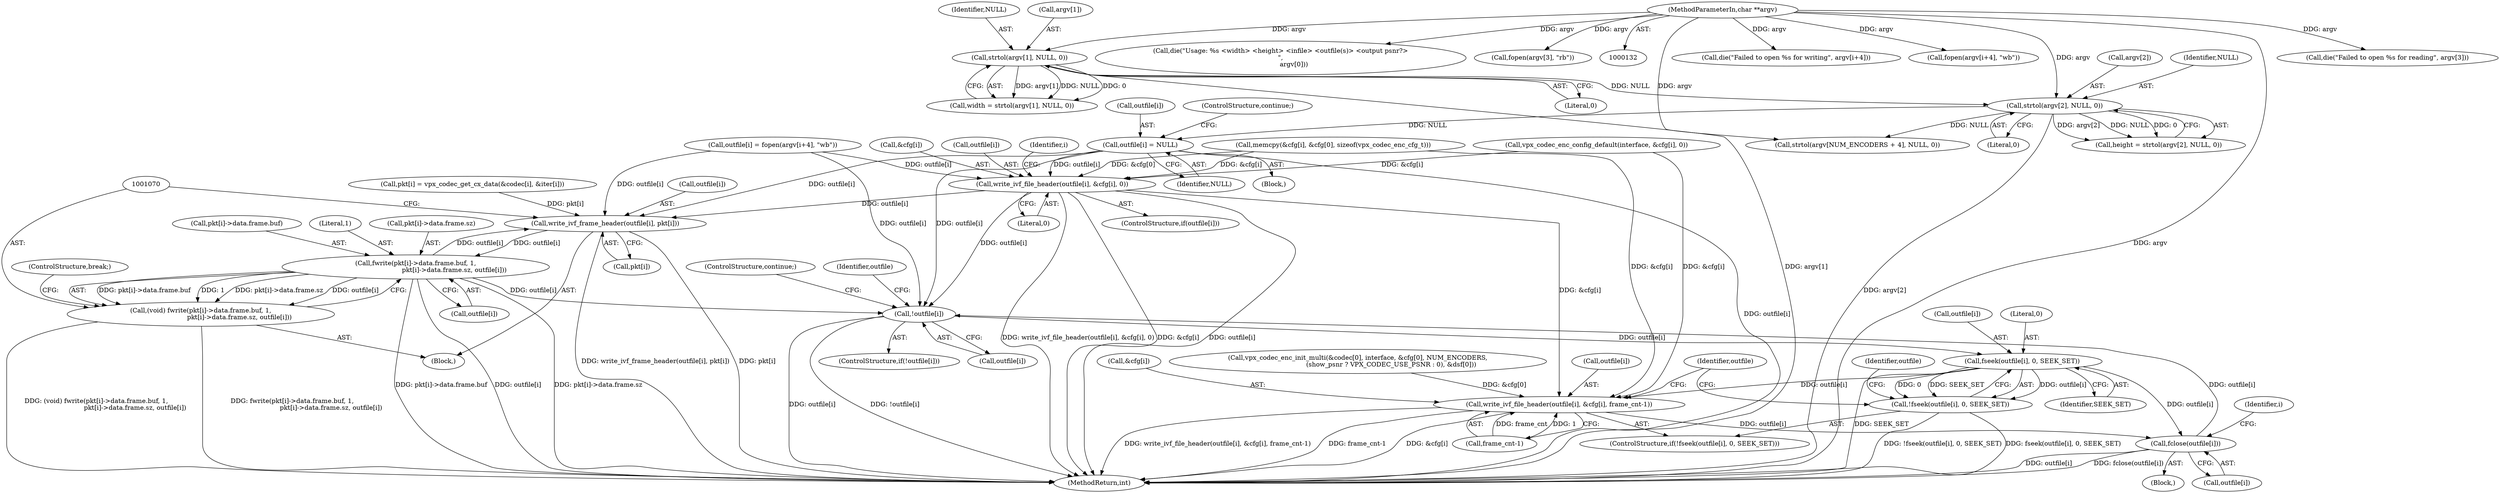 digraph "0_Android_5a9753fca56f0eeb9f61e342b2fccffc364f9426_22@pointer" {
"1000265" [label="(Call,outfile[i] = NULL)"];
"1000209" [label="(Call,strtol(argv[2], NULL, 0))"];
"1000134" [label="(MethodParameterIn,char **argv)"];
"1000201" [label="(Call,strtol(argv[1], NULL, 0))"];
"1000707" [label="(Call,write_ivf_file_header(outfile[i], &cfg[i], 0))"];
"1001062" [label="(Call,write_ivf_frame_header(outfile[i], pkt[i]))"];
"1001071" [label="(Call,fwrite(pkt[i]->data.frame.buf, 1,\n                                      pkt[i]->data.frame.sz, outfile[i]))"];
"1001069" [label="(Call,(void) fwrite(pkt[i]->data.frame.buf, 1,\n                                      pkt[i]->data.frame.sz, outfile[i]))"];
"1001264" [label="(Call,!outfile[i])"];
"1001271" [label="(Call,fseek(outfile[i], 0, SEEK_SET))"];
"1001270" [label="(Call,!fseek(outfile[i], 0, SEEK_SET))"];
"1001277" [label="(Call,write_ivf_file_header(outfile[i], &cfg[i], frame_cnt-1))"];
"1001288" [label="(Call,fclose(outfile[i]))"];
"1001268" [label="(ControlStructure,continue;)"];
"1000284" [label="(Call,die(\"Failed to open %s for writing\", argv[i+4]))"];
"1001062" [label="(Call,write_ivf_frame_header(outfile[i], pkt[i]))"];
"1001060" [label="(Block,)"];
"1000707" [label="(Call,write_ivf_file_header(outfile[i], &cfg[i], 0))"];
"1000277" [label="(Call,fopen(argv[i+4], \"wb\"))"];
"1000202" [label="(Call,argv[1])"];
"1001263" [label="(ControlStructure,if(!outfile[i]))"];
"1001082" [label="(Call,pkt[i]->data.frame.sz)"];
"1000207" [label="(Call,height = strtol(argv[2], NULL, 0))"];
"1001094" [label="(ControlStructure,break;)"];
"1000491" [label="(Call,memcpy(&cfg[i], &cfg[0], sizeof(vpx_codec_enc_cfg_t)))"];
"1000266" [label="(Call,outfile[i])"];
"1000273" [label="(Call,outfile[i] = fopen(argv[i+4], \"wb\"))"];
"1001277" [label="(Call,write_ivf_file_header(outfile[i], &cfg[i], frame_cnt-1))"];
"1000711" [label="(Call,&cfg[i])"];
"1001290" [label="(Identifier,outfile)"];
"1000134" [label="(MethodParameterIn,char **argv)"];
"1001072" [label="(Call,pkt[i]->data.frame.buf)"];
"1000209" [label="(Call,strtol(argv[2], NULL, 0))"];
"1001278" [label="(Call,outfile[i])"];
"1000201" [label="(Call,strtol(argv[1], NULL, 0))"];
"1001272" [label="(Call,outfile[i])"];
"1000703" [label="(ControlStructure,if(outfile[i]))"];
"1001091" [label="(Call,outfile[i])"];
"1000315" [label="(Call,vpx_codec_enc_config_default(interface, &cfg[i], 0))"];
"1001279" [label="(Identifier,outfile)"];
"1000206" [label="(Literal,0)"];
"1001037" [label="(Call,pkt[i] = vpx_codec_get_cx_data(&codec[i], &iter[i]))"];
"1000205" [label="(Identifier,NULL)"];
"1000293" [label="(Call,strtol(argv[NUM_ENCODERS + 4], NULL, 0))"];
"1000715" [label="(Literal,0)"];
"1001289" [label="(Call,outfile[i])"];
"1001269" [label="(ControlStructure,if(!fseek(outfile[i], 0, SEEK_SET)))"];
"1001273" [label="(Identifier,outfile)"];
"1001296" [label="(MethodReturn,int)"];
"1000214" [label="(Literal,0)"];
"1001194" [label="(Block,)"];
"1001066" [label="(Call,pkt[i])"];
"1001270" [label="(Call,!fseek(outfile[i], 0, SEEK_SET))"];
"1000270" [label="(ControlStructure,continue;)"];
"1000265" [label="(Call,outfile[i] = NULL)"];
"1001264" [label="(Call,!outfile[i])"];
"1001275" [label="(Literal,0)"];
"1000269" [label="(Identifier,NULL)"];
"1000213" [label="(Identifier,NULL)"];
"1001285" [label="(Call,frame_cnt-1)"];
"1001281" [label="(Call,&cfg[i])"];
"1000244" [label="(Call,die(\"Failed to open %s for reading\", argv[3]))"];
"1001193" [label="(Identifier,i)"];
"1001081" [label="(Literal,1)"];
"1000190" [label="(Call,die(\"Usage: %s <width> <height> <infile> <outfile(s)> <output psnr?>\n\",\n             argv[0]))"];
"1001288" [label="(Call,fclose(outfile[i]))"];
"1001271" [label="(Call,fseek(outfile[i], 0, SEEK_SET))"];
"1001276" [label="(Identifier,SEEK_SET)"];
"1001071" [label="(Call,fwrite(pkt[i]->data.frame.buf, 1,\n                                      pkt[i]->data.frame.sz, outfile[i]))"];
"1001063" [label="(Call,outfile[i])"];
"1001069" [label="(Call,(void) fwrite(pkt[i]->data.frame.buf, 1,\n                                      pkt[i]->data.frame.sz, outfile[i]))"];
"1000210" [label="(Call,argv[2])"];
"1000264" [label="(Block,)"];
"1000708" [label="(Call,outfile[i])"];
"1000702" [label="(Identifier,i)"];
"1000199" [label="(Call,width = strtol(argv[1], NULL, 0))"];
"1001265" [label="(Call,outfile[i])"];
"1000717" [label="(Call,vpx_codec_enc_init_multi(&codec[0], interface, &cfg[0], NUM_ENCODERS,\n                                 (show_psnr ? VPX_CODEC_USE_PSNR : 0), &dsf[0]))"];
"1000239" [label="(Call,fopen(argv[3], \"rb\"))"];
"1000265" -> "1000264"  [label="AST: "];
"1000265" -> "1000269"  [label="CFG: "];
"1000266" -> "1000265"  [label="AST: "];
"1000269" -> "1000265"  [label="AST: "];
"1000270" -> "1000265"  [label="CFG: "];
"1000265" -> "1001296"  [label="DDG: outfile[i]"];
"1000209" -> "1000265"  [label="DDG: NULL"];
"1000265" -> "1000707"  [label="DDG: outfile[i]"];
"1000265" -> "1001062"  [label="DDG: outfile[i]"];
"1000265" -> "1001264"  [label="DDG: outfile[i]"];
"1000209" -> "1000207"  [label="AST: "];
"1000209" -> "1000214"  [label="CFG: "];
"1000210" -> "1000209"  [label="AST: "];
"1000213" -> "1000209"  [label="AST: "];
"1000214" -> "1000209"  [label="AST: "];
"1000207" -> "1000209"  [label="CFG: "];
"1000209" -> "1001296"  [label="DDG: argv[2]"];
"1000209" -> "1000207"  [label="DDG: argv[2]"];
"1000209" -> "1000207"  [label="DDG: NULL"];
"1000209" -> "1000207"  [label="DDG: 0"];
"1000134" -> "1000209"  [label="DDG: argv"];
"1000201" -> "1000209"  [label="DDG: NULL"];
"1000209" -> "1000293"  [label="DDG: NULL"];
"1000134" -> "1000132"  [label="AST: "];
"1000134" -> "1001296"  [label="DDG: argv"];
"1000134" -> "1000190"  [label="DDG: argv"];
"1000134" -> "1000201"  [label="DDG: argv"];
"1000134" -> "1000239"  [label="DDG: argv"];
"1000134" -> "1000244"  [label="DDG: argv"];
"1000134" -> "1000277"  [label="DDG: argv"];
"1000134" -> "1000284"  [label="DDG: argv"];
"1000134" -> "1000293"  [label="DDG: argv"];
"1000201" -> "1000199"  [label="AST: "];
"1000201" -> "1000206"  [label="CFG: "];
"1000202" -> "1000201"  [label="AST: "];
"1000205" -> "1000201"  [label="AST: "];
"1000206" -> "1000201"  [label="AST: "];
"1000199" -> "1000201"  [label="CFG: "];
"1000201" -> "1001296"  [label="DDG: argv[1]"];
"1000201" -> "1000199"  [label="DDG: argv[1]"];
"1000201" -> "1000199"  [label="DDG: NULL"];
"1000201" -> "1000199"  [label="DDG: 0"];
"1000707" -> "1000703"  [label="AST: "];
"1000707" -> "1000715"  [label="CFG: "];
"1000708" -> "1000707"  [label="AST: "];
"1000711" -> "1000707"  [label="AST: "];
"1000715" -> "1000707"  [label="AST: "];
"1000702" -> "1000707"  [label="CFG: "];
"1000707" -> "1001296"  [label="DDG: &cfg[i]"];
"1000707" -> "1001296"  [label="DDG: outfile[i]"];
"1000707" -> "1001296"  [label="DDG: write_ivf_file_header(outfile[i], &cfg[i], 0)"];
"1000273" -> "1000707"  [label="DDG: outfile[i]"];
"1000491" -> "1000707"  [label="DDG: &cfg[0]"];
"1000491" -> "1000707"  [label="DDG: &cfg[i]"];
"1000315" -> "1000707"  [label="DDG: &cfg[i]"];
"1000707" -> "1001062"  [label="DDG: outfile[i]"];
"1000707" -> "1001264"  [label="DDG: outfile[i]"];
"1000707" -> "1001277"  [label="DDG: &cfg[i]"];
"1001062" -> "1001060"  [label="AST: "];
"1001062" -> "1001066"  [label="CFG: "];
"1001063" -> "1001062"  [label="AST: "];
"1001066" -> "1001062"  [label="AST: "];
"1001070" -> "1001062"  [label="CFG: "];
"1001062" -> "1001296"  [label="DDG: write_ivf_frame_header(outfile[i], pkt[i])"];
"1001062" -> "1001296"  [label="DDG: pkt[i]"];
"1000273" -> "1001062"  [label="DDG: outfile[i]"];
"1001071" -> "1001062"  [label="DDG: outfile[i]"];
"1001037" -> "1001062"  [label="DDG: pkt[i]"];
"1001062" -> "1001071"  [label="DDG: outfile[i]"];
"1001071" -> "1001069"  [label="AST: "];
"1001071" -> "1001091"  [label="CFG: "];
"1001072" -> "1001071"  [label="AST: "];
"1001081" -> "1001071"  [label="AST: "];
"1001082" -> "1001071"  [label="AST: "];
"1001091" -> "1001071"  [label="AST: "];
"1001069" -> "1001071"  [label="CFG: "];
"1001071" -> "1001296"  [label="DDG: pkt[i]->data.frame.buf"];
"1001071" -> "1001296"  [label="DDG: outfile[i]"];
"1001071" -> "1001296"  [label="DDG: pkt[i]->data.frame.sz"];
"1001071" -> "1001069"  [label="DDG: pkt[i]->data.frame.buf"];
"1001071" -> "1001069"  [label="DDG: 1"];
"1001071" -> "1001069"  [label="DDG: pkt[i]->data.frame.sz"];
"1001071" -> "1001069"  [label="DDG: outfile[i]"];
"1001071" -> "1001264"  [label="DDG: outfile[i]"];
"1001069" -> "1001060"  [label="AST: "];
"1001070" -> "1001069"  [label="AST: "];
"1001094" -> "1001069"  [label="CFG: "];
"1001069" -> "1001296"  [label="DDG: (void) fwrite(pkt[i]->data.frame.buf, 1,\n                                      pkt[i]->data.frame.sz, outfile[i])"];
"1001069" -> "1001296"  [label="DDG: fwrite(pkt[i]->data.frame.buf, 1,\n                                      pkt[i]->data.frame.sz, outfile[i])"];
"1001264" -> "1001263"  [label="AST: "];
"1001264" -> "1001265"  [label="CFG: "];
"1001265" -> "1001264"  [label="AST: "];
"1001268" -> "1001264"  [label="CFG: "];
"1001273" -> "1001264"  [label="CFG: "];
"1001264" -> "1001296"  [label="DDG: outfile[i]"];
"1001264" -> "1001296"  [label="DDG: !outfile[i]"];
"1001288" -> "1001264"  [label="DDG: outfile[i]"];
"1000273" -> "1001264"  [label="DDG: outfile[i]"];
"1001264" -> "1001271"  [label="DDG: outfile[i]"];
"1001271" -> "1001270"  [label="AST: "];
"1001271" -> "1001276"  [label="CFG: "];
"1001272" -> "1001271"  [label="AST: "];
"1001275" -> "1001271"  [label="AST: "];
"1001276" -> "1001271"  [label="AST: "];
"1001270" -> "1001271"  [label="CFG: "];
"1001271" -> "1001296"  [label="DDG: SEEK_SET"];
"1001271" -> "1001270"  [label="DDG: outfile[i]"];
"1001271" -> "1001270"  [label="DDG: 0"];
"1001271" -> "1001270"  [label="DDG: SEEK_SET"];
"1001271" -> "1001277"  [label="DDG: outfile[i]"];
"1001271" -> "1001288"  [label="DDG: outfile[i]"];
"1001270" -> "1001269"  [label="AST: "];
"1001279" -> "1001270"  [label="CFG: "];
"1001290" -> "1001270"  [label="CFG: "];
"1001270" -> "1001296"  [label="DDG: !fseek(outfile[i], 0, SEEK_SET)"];
"1001270" -> "1001296"  [label="DDG: fseek(outfile[i], 0, SEEK_SET)"];
"1001277" -> "1001269"  [label="AST: "];
"1001277" -> "1001285"  [label="CFG: "];
"1001278" -> "1001277"  [label="AST: "];
"1001281" -> "1001277"  [label="AST: "];
"1001285" -> "1001277"  [label="AST: "];
"1001290" -> "1001277"  [label="CFG: "];
"1001277" -> "1001296"  [label="DDG: write_ivf_file_header(outfile[i], &cfg[i], frame_cnt-1)"];
"1001277" -> "1001296"  [label="DDG: frame_cnt-1"];
"1001277" -> "1001296"  [label="DDG: &cfg[i]"];
"1000491" -> "1001277"  [label="DDG: &cfg[i]"];
"1000717" -> "1001277"  [label="DDG: &cfg[0]"];
"1000315" -> "1001277"  [label="DDG: &cfg[i]"];
"1001285" -> "1001277"  [label="DDG: frame_cnt"];
"1001285" -> "1001277"  [label="DDG: 1"];
"1001277" -> "1001288"  [label="DDG: outfile[i]"];
"1001288" -> "1001194"  [label="AST: "];
"1001288" -> "1001289"  [label="CFG: "];
"1001289" -> "1001288"  [label="AST: "];
"1001193" -> "1001288"  [label="CFG: "];
"1001288" -> "1001296"  [label="DDG: fclose(outfile[i])"];
"1001288" -> "1001296"  [label="DDG: outfile[i]"];
}
